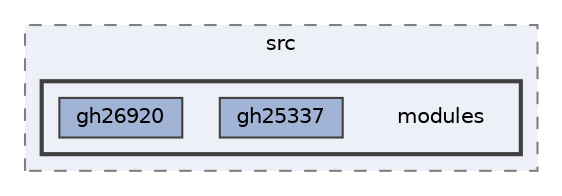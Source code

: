digraph "env/lib/python3.12/site-packages/numpy/f2py/tests/src/modules"
{
 // LATEX_PDF_SIZE
  bgcolor="transparent";
  edge [fontname=Helvetica,fontsize=10,labelfontname=Helvetica,labelfontsize=10];
  node [fontname=Helvetica,fontsize=10,shape=box,height=0.2,width=0.4];
  compound=true
  subgraph clusterdir_7ce1ec0de770245b549e74d5a587d6dd {
    graph [ bgcolor="#edf0f7", pencolor="grey50", label="src", fontname=Helvetica,fontsize=10 style="filled,dashed", URL="dir_7ce1ec0de770245b549e74d5a587d6dd.html",tooltip=""]
  subgraph clusterdir_67318206f29f7a478dad3a405a051ba2 {
    graph [ bgcolor="#edf0f7", pencolor="grey25", label="", fontname=Helvetica,fontsize=10 style="filled,bold", URL="dir_67318206f29f7a478dad3a405a051ba2.html",tooltip=""]
    dir_67318206f29f7a478dad3a405a051ba2 [shape=plaintext, label="modules"];
  dir_3f63d14ad5209ee7da1055165f954064 [label="gh25337", fillcolor="#a2b4d6", color="grey25", style="filled", URL="dir_3f63d14ad5209ee7da1055165f954064.html",tooltip=""];
  dir_06219435bbfebaf00eb23ad864f3bd70 [label="gh26920", fillcolor="#a2b4d6", color="grey25", style="filled", URL="dir_06219435bbfebaf00eb23ad864f3bd70.html",tooltip=""];
  }
  }
}
